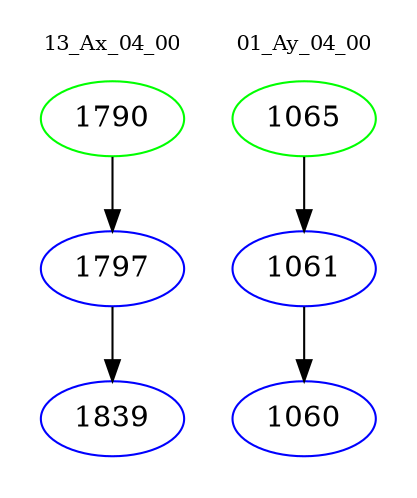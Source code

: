 digraph{
subgraph cluster_0 {
color = white
label = "13_Ax_04_00";
fontsize=10;
T0_1790 [label="1790", color="green"]
T0_1790 -> T0_1797 [color="black"]
T0_1797 [label="1797", color="blue"]
T0_1797 -> T0_1839 [color="black"]
T0_1839 [label="1839", color="blue"]
}
subgraph cluster_1 {
color = white
label = "01_Ay_04_00";
fontsize=10;
T1_1065 [label="1065", color="green"]
T1_1065 -> T1_1061 [color="black"]
T1_1061 [label="1061", color="blue"]
T1_1061 -> T1_1060 [color="black"]
T1_1060 [label="1060", color="blue"]
}
}
